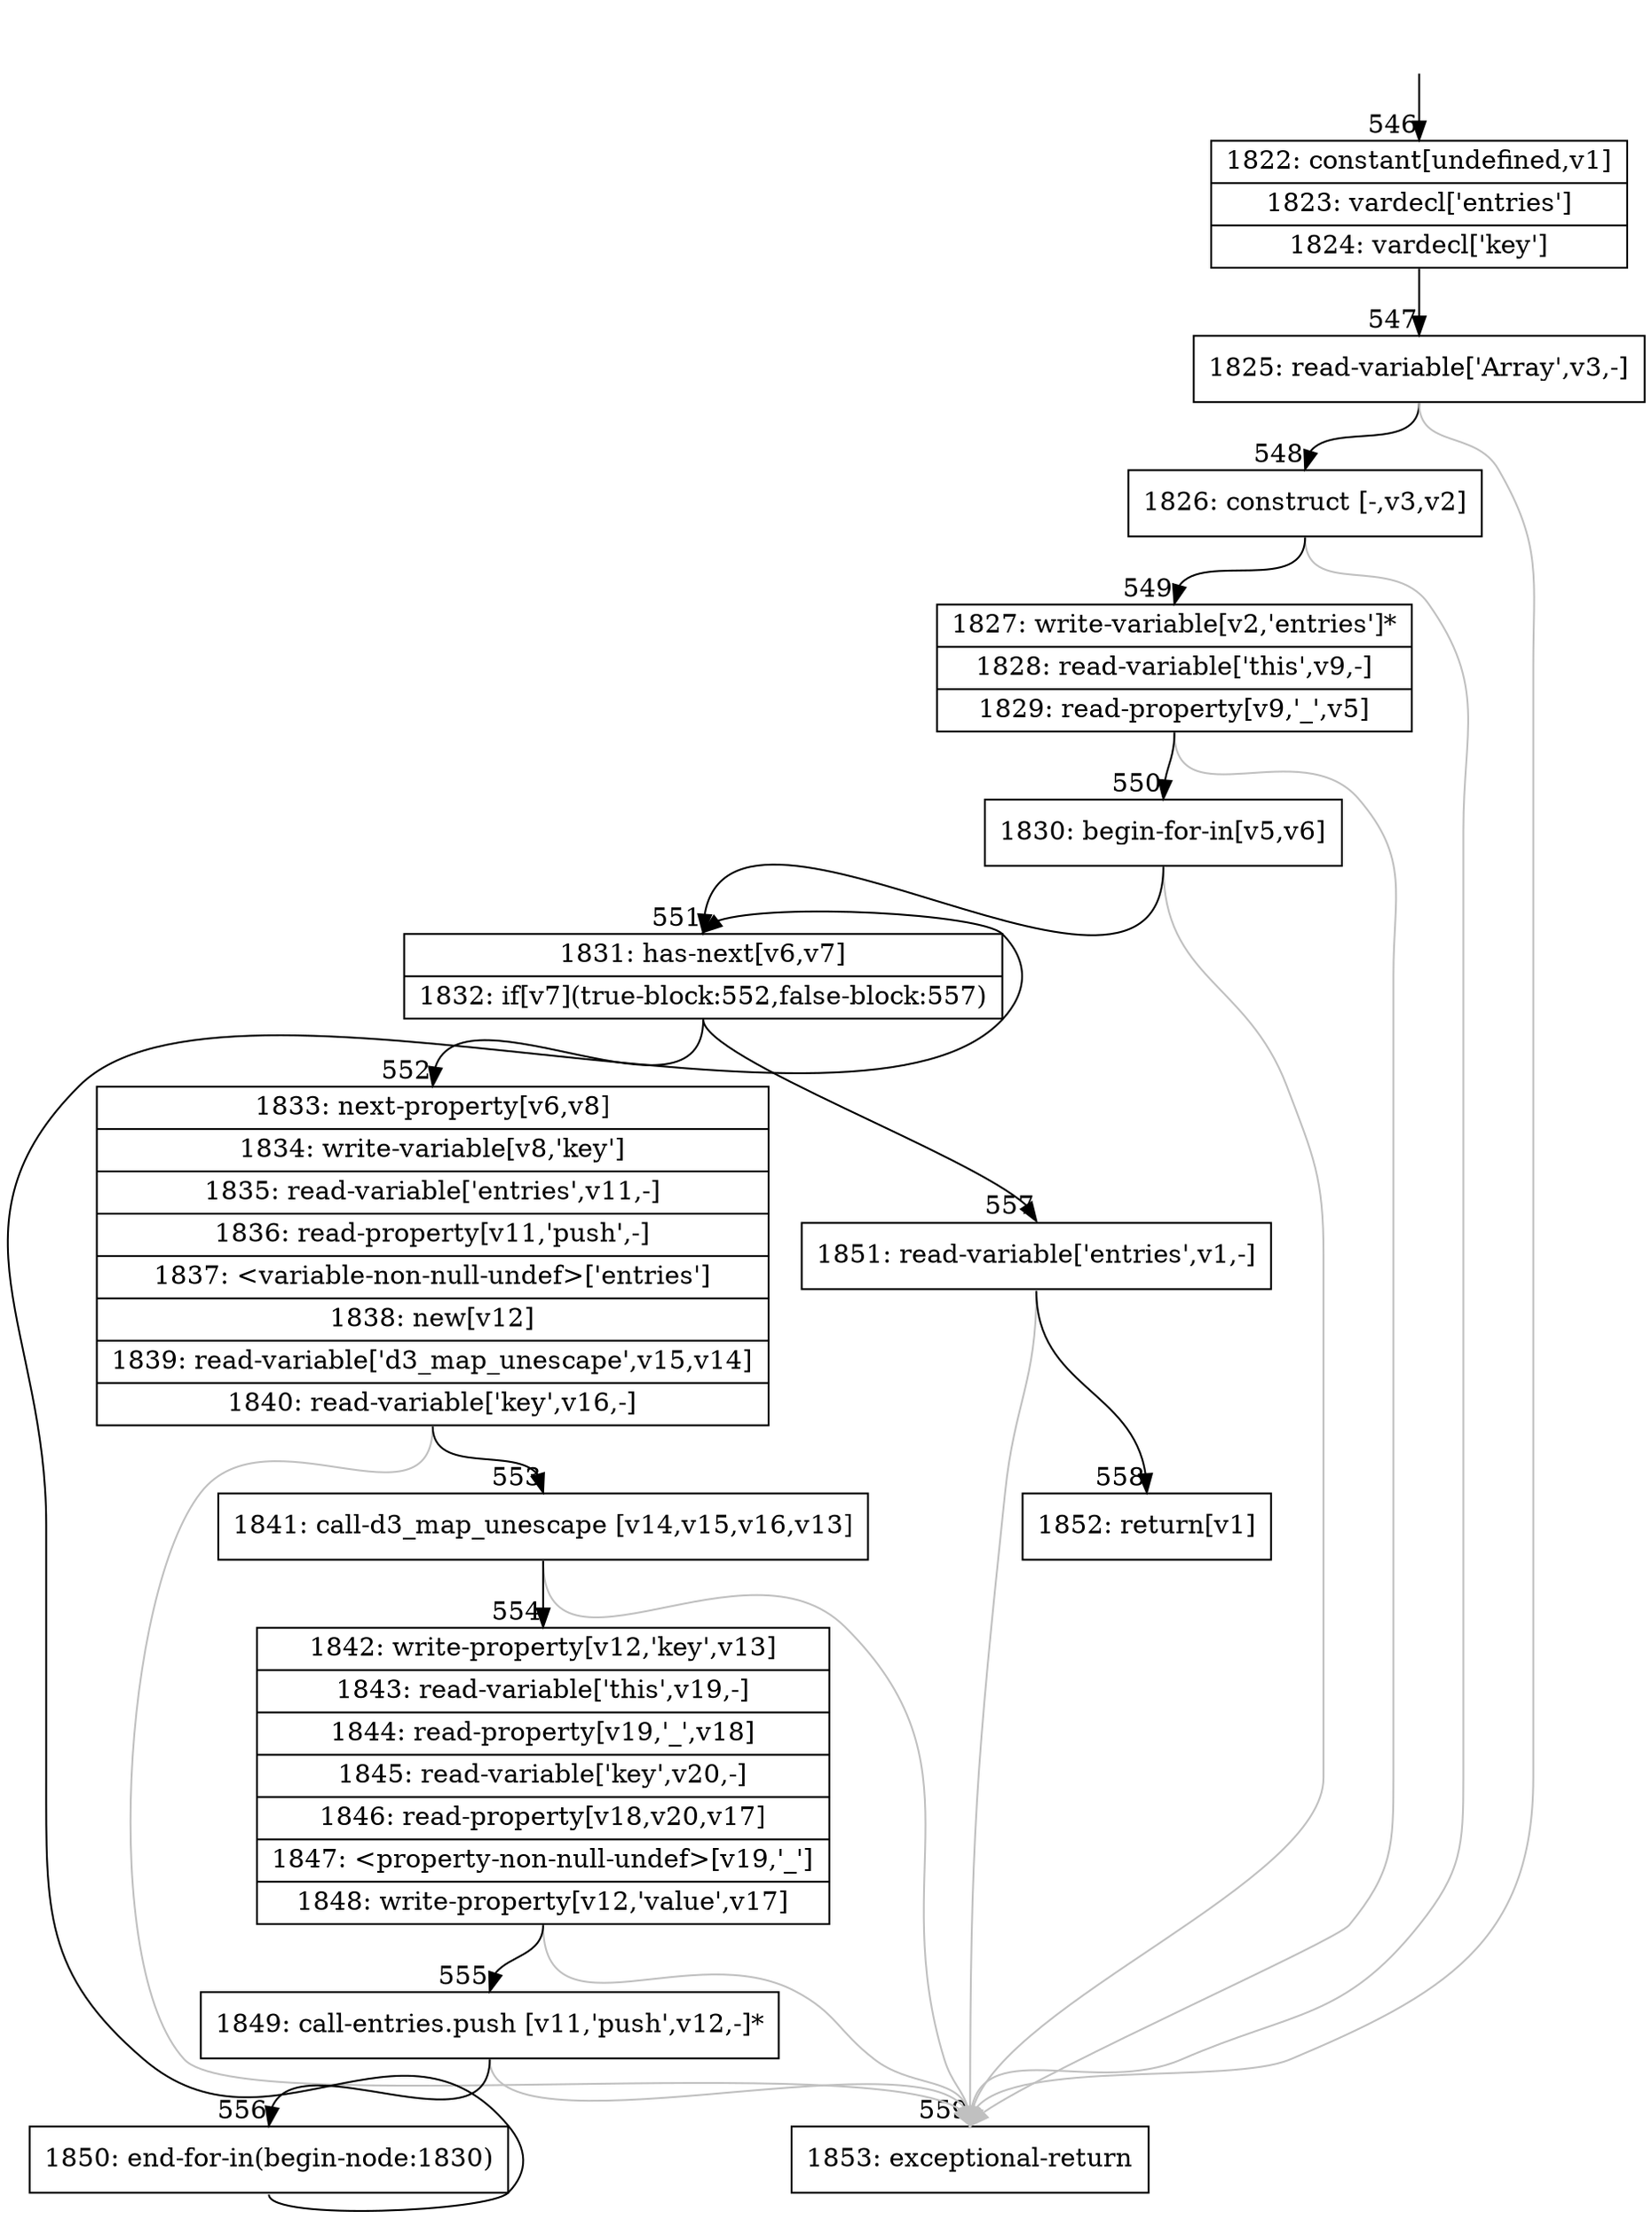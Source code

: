 digraph {
rankdir="TD"
BB_entry47[shape=none,label=""];
BB_entry47 -> BB546 [tailport=s, headport=n, headlabel="    546"]
BB546 [shape=record label="{1822: constant[undefined,v1]|1823: vardecl['entries']|1824: vardecl['key']}" ] 
BB546 -> BB547 [tailport=s, headport=n, headlabel="      547"]
BB547 [shape=record label="{1825: read-variable['Array',v3,-]}" ] 
BB547 -> BB548 [tailport=s, headport=n, headlabel="      548"]
BB547 -> BB559 [tailport=s, headport=n, color=gray, headlabel="      559"]
BB548 [shape=record label="{1826: construct [-,v3,v2]}" ] 
BB548 -> BB549 [tailport=s, headport=n, headlabel="      549"]
BB548 -> BB559 [tailport=s, headport=n, color=gray]
BB549 [shape=record label="{1827: write-variable[v2,'entries']*|1828: read-variable['this',v9,-]|1829: read-property[v9,'_',v5]}" ] 
BB549 -> BB550 [tailport=s, headport=n, headlabel="      550"]
BB549 -> BB559 [tailport=s, headport=n, color=gray]
BB550 [shape=record label="{1830: begin-for-in[v5,v6]}" ] 
BB550 -> BB551 [tailport=s, headport=n, headlabel="      551"]
BB550 -> BB559 [tailport=s, headport=n, color=gray]
BB551 [shape=record label="{1831: has-next[v6,v7]|1832: if[v7](true-block:552,false-block:557)}" ] 
BB551 -> BB552 [tailport=s, headport=n, headlabel="      552"]
BB551 -> BB557 [tailport=s, headport=n, headlabel="      557"]
BB552 [shape=record label="{1833: next-property[v6,v8]|1834: write-variable[v8,'key']|1835: read-variable['entries',v11,-]|1836: read-property[v11,'push',-]|1837: \<variable-non-null-undef\>['entries']|1838: new[v12]|1839: read-variable['d3_map_unescape',v15,v14]|1840: read-variable['key',v16,-]}" ] 
BB552 -> BB553 [tailport=s, headport=n, headlabel="      553"]
BB552 -> BB559 [tailport=s, headport=n, color=gray]
BB553 [shape=record label="{1841: call-d3_map_unescape [v14,v15,v16,v13]}" ] 
BB553 -> BB554 [tailport=s, headport=n, headlabel="      554"]
BB553 -> BB559 [tailport=s, headport=n, color=gray]
BB554 [shape=record label="{1842: write-property[v12,'key',v13]|1843: read-variable['this',v19,-]|1844: read-property[v19,'_',v18]|1845: read-variable['key',v20,-]|1846: read-property[v18,v20,v17]|1847: \<property-non-null-undef\>[v19,'_']|1848: write-property[v12,'value',v17]}" ] 
BB554 -> BB555 [tailport=s, headport=n, headlabel="      555"]
BB554 -> BB559 [tailport=s, headport=n, color=gray]
BB555 [shape=record label="{1849: call-entries.push [v11,'push',v12,-]*}" ] 
BB555 -> BB556 [tailport=s, headport=n, headlabel="      556"]
BB555 -> BB559 [tailport=s, headport=n, color=gray]
BB556 [shape=record label="{1850: end-for-in(begin-node:1830)}" ] 
BB556 -> BB551 [tailport=s, headport=n]
BB557 [shape=record label="{1851: read-variable['entries',v1,-]}" ] 
BB557 -> BB558 [tailport=s, headport=n, headlabel="      558"]
BB557 -> BB559 [tailport=s, headport=n, color=gray]
BB558 [shape=record label="{1852: return[v1]}" ] 
BB559 [shape=record label="{1853: exceptional-return}" ] 
//#$~ 336
}
